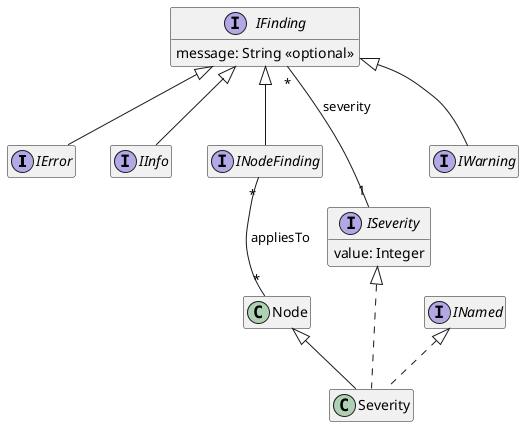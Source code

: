@startuml
hide empty members

' qualified name: "io.lionweb.derived.validation"


interface IError extends IFinding
interface IFinding {
  message: String <<optional>>
}

interface IInfo extends IFinding
interface INodeFinding extends IFinding
interface ISeverity {
  value: Integer
}

interface IWarning extends IFinding
class Severity extends Node implements INamed, ISeverity



' relations:


IFinding "*" -- "1" ISeverity: severity

INodeFinding "*" -- "*" Node: appliesTo




@enduml
